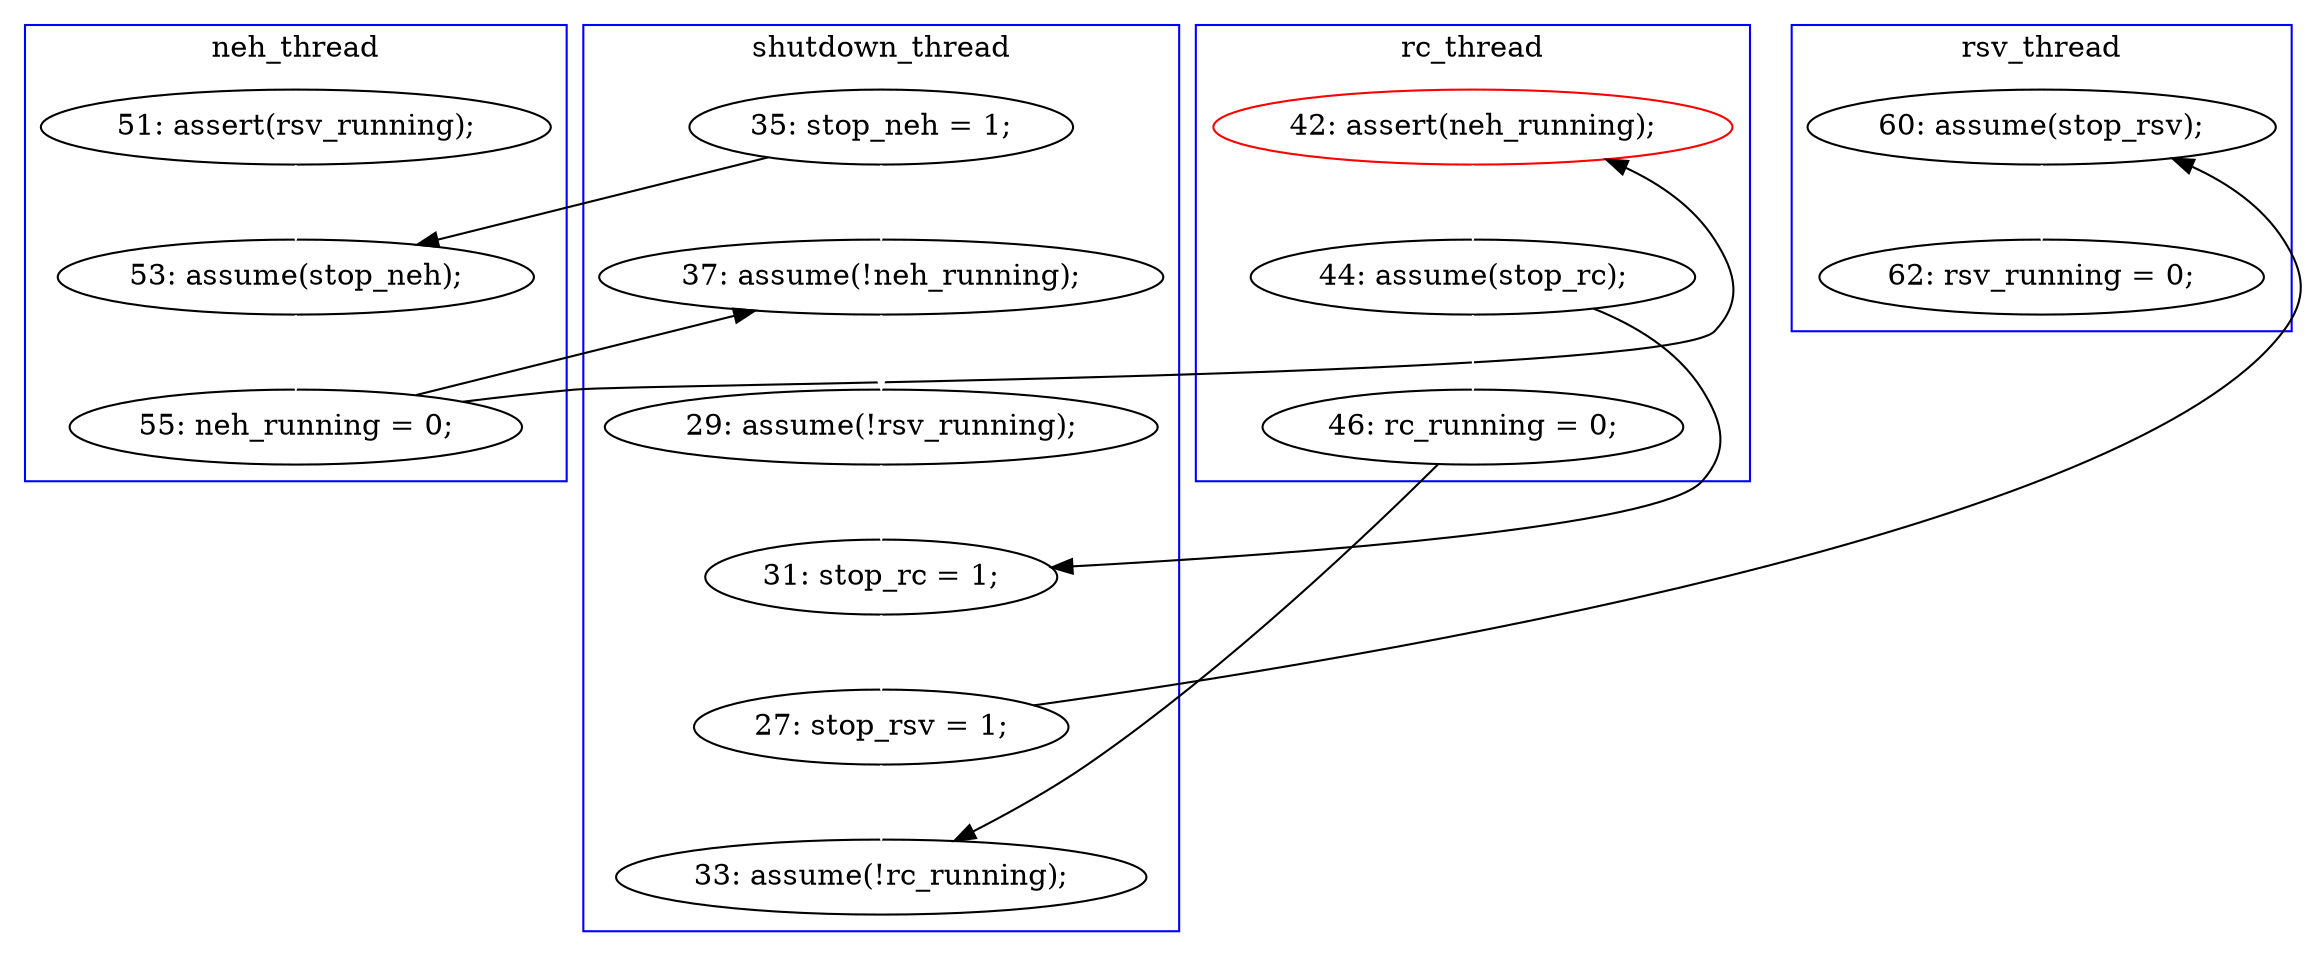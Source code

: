 digraph Counterexample {
	17 -> 23 [color = black, style = solid, constraint = false]
	14 -> 15 [color = black, style = solid, constraint = false]
	19 -> 20 [color = white, style = solid]
	26 -> 29 [color = white, style = solid]
	13 -> 15 [color = white, style = solid]
	32 -> 35 [color = white, style = solid]
	27 -> 29 [color = black, style = solid, constraint = false]
	24 -> 25 [color = white, style = solid]
	23 -> 24 [color = white, style = solid]
	17 -> 19 [color = black, style = solid, constraint = false]
	25 -> 26 [color = white, style = solid]
	26 -> 32 [color = black, style = solid, constraint = false]
	20 -> 25 [color = black, style = solid, constraint = false]
	15 -> 17 [color = white, style = solid]
	14 -> 23 [color = white, style = solid]
	20 -> 27 [color = white, style = solid]
	subgraph cluster2 {
		label = rc_thread
		color = blue
		20  [label = "44: assume(stop_rc);"]
		19  [label = "42: assert(neh_running);", color = red]
		27  [label = "46: rc_running = 0;"]
	}
	subgraph cluster4 {
		label = rsv_thread
		color = blue
		35  [label = "62: rsv_running = 0;"]
		32  [label = "60: assume(stop_rsv);"]
	}
	subgraph cluster3 {
		label = neh_thread
		color = blue
		17  [label = "55: neh_running = 0;"]
		15  [label = "53: assume(stop_neh);"]
		13  [label = "51: assert(rsv_running);"]
	}
	subgraph cluster1 {
		label = shutdown_thread
		color = blue
		25  [label = "31: stop_rc = 1;"]
		23  [label = "37: assume(!neh_running);"]
		26  [label = "27: stop_rsv = 1;"]
		29  [label = "33: assume(!rc_running);"]
		14  [label = "35: stop_neh = 1;"]
		24  [label = "29: assume(!rsv_running);"]
	}
}